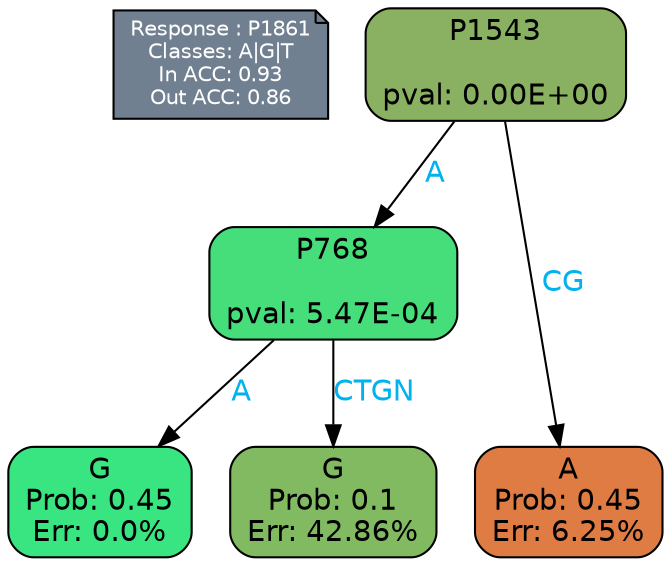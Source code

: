 digraph Tree {
node [shape=box, style="filled, rounded", color="black", fontname=helvetica] ;
graph [ranksep=equally, splines=polylines, bgcolor=transparent, dpi=600] ;
edge [fontname=helvetica] ;
LEGEND [label="Response : P1861
Classes: A|G|T
In ACC: 0.93
Out ACC: 0.86
",shape=note,align=left,style=filled,fillcolor="slategray",fontcolor="white",fontsize=10];1 [label="P1543

pval: 0.00E+00", fillcolor="#8ab162"] ;
2 [label="P768

pval: 5.47E-04", fillcolor="#46dd7b"] ;
3 [label="G
Prob: 0.45
Err: 0.0%", fillcolor="#39e581"] ;
4 [label="G
Prob: 0.1
Err: 42.86%", fillcolor="#82ba62"] ;
5 [label="A
Prob: 0.45
Err: 6.25%", fillcolor="#de7c43"] ;
1 -> 2 [label="A",fontcolor=deepskyblue2] ;
1 -> 5 [label="CG",fontcolor=deepskyblue2] ;
2 -> 3 [label="A",fontcolor=deepskyblue2] ;
2 -> 4 [label="CTGN",fontcolor=deepskyblue2] ;
{rank = same; 3;4;5;}{rank = same; LEGEND;1;}}